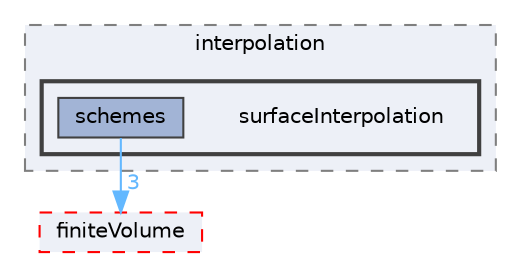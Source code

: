 digraph "src/optimisation/adjointOptimisation/adjoint/finiteVolume/interpolation/surfaceInterpolation"
{
 // LATEX_PDF_SIZE
  bgcolor="transparent";
  edge [fontname=Helvetica,fontsize=10,labelfontname=Helvetica,labelfontsize=10];
  node [fontname=Helvetica,fontsize=10,shape=box,height=0.2,width=0.4];
  compound=true
  subgraph clusterdir_61bf9d2f665033a11dac176bff8be788 {
    graph [ bgcolor="#edf0f7", pencolor="grey50", label="interpolation", fontname=Helvetica,fontsize=10 style="filled,dashed", URL="dir_61bf9d2f665033a11dac176bff8be788.html",tooltip=""]
  subgraph clusterdir_ac053c1cd238e4a2e8637c1a8506f80f {
    graph [ bgcolor="#edf0f7", pencolor="grey25", label="", fontname=Helvetica,fontsize=10 style="filled,bold", URL="dir_ac053c1cd238e4a2e8637c1a8506f80f.html",tooltip=""]
    dir_ac053c1cd238e4a2e8637c1a8506f80f [shape=plaintext, label="surfaceInterpolation"];
  dir_a08030812ab5b6b52a57b7bfc1f12631 [label="schemes", fillcolor="#a2b4d6", color="grey25", style="filled", URL="dir_a08030812ab5b6b52a57b7bfc1f12631.html",tooltip=""];
  }
  }
  dir_9bd15774b555cf7259a6fa18f99fe99b [label="finiteVolume", fillcolor="#edf0f7", color="red", style="filled,dashed", URL="dir_9bd15774b555cf7259a6fa18f99fe99b.html",tooltip=""];
  dir_a08030812ab5b6b52a57b7bfc1f12631->dir_9bd15774b555cf7259a6fa18f99fe99b [headlabel="3", labeldistance=1.5 headhref="dir_003434_001387.html" href="dir_003434_001387.html" color="steelblue1" fontcolor="steelblue1"];
}
